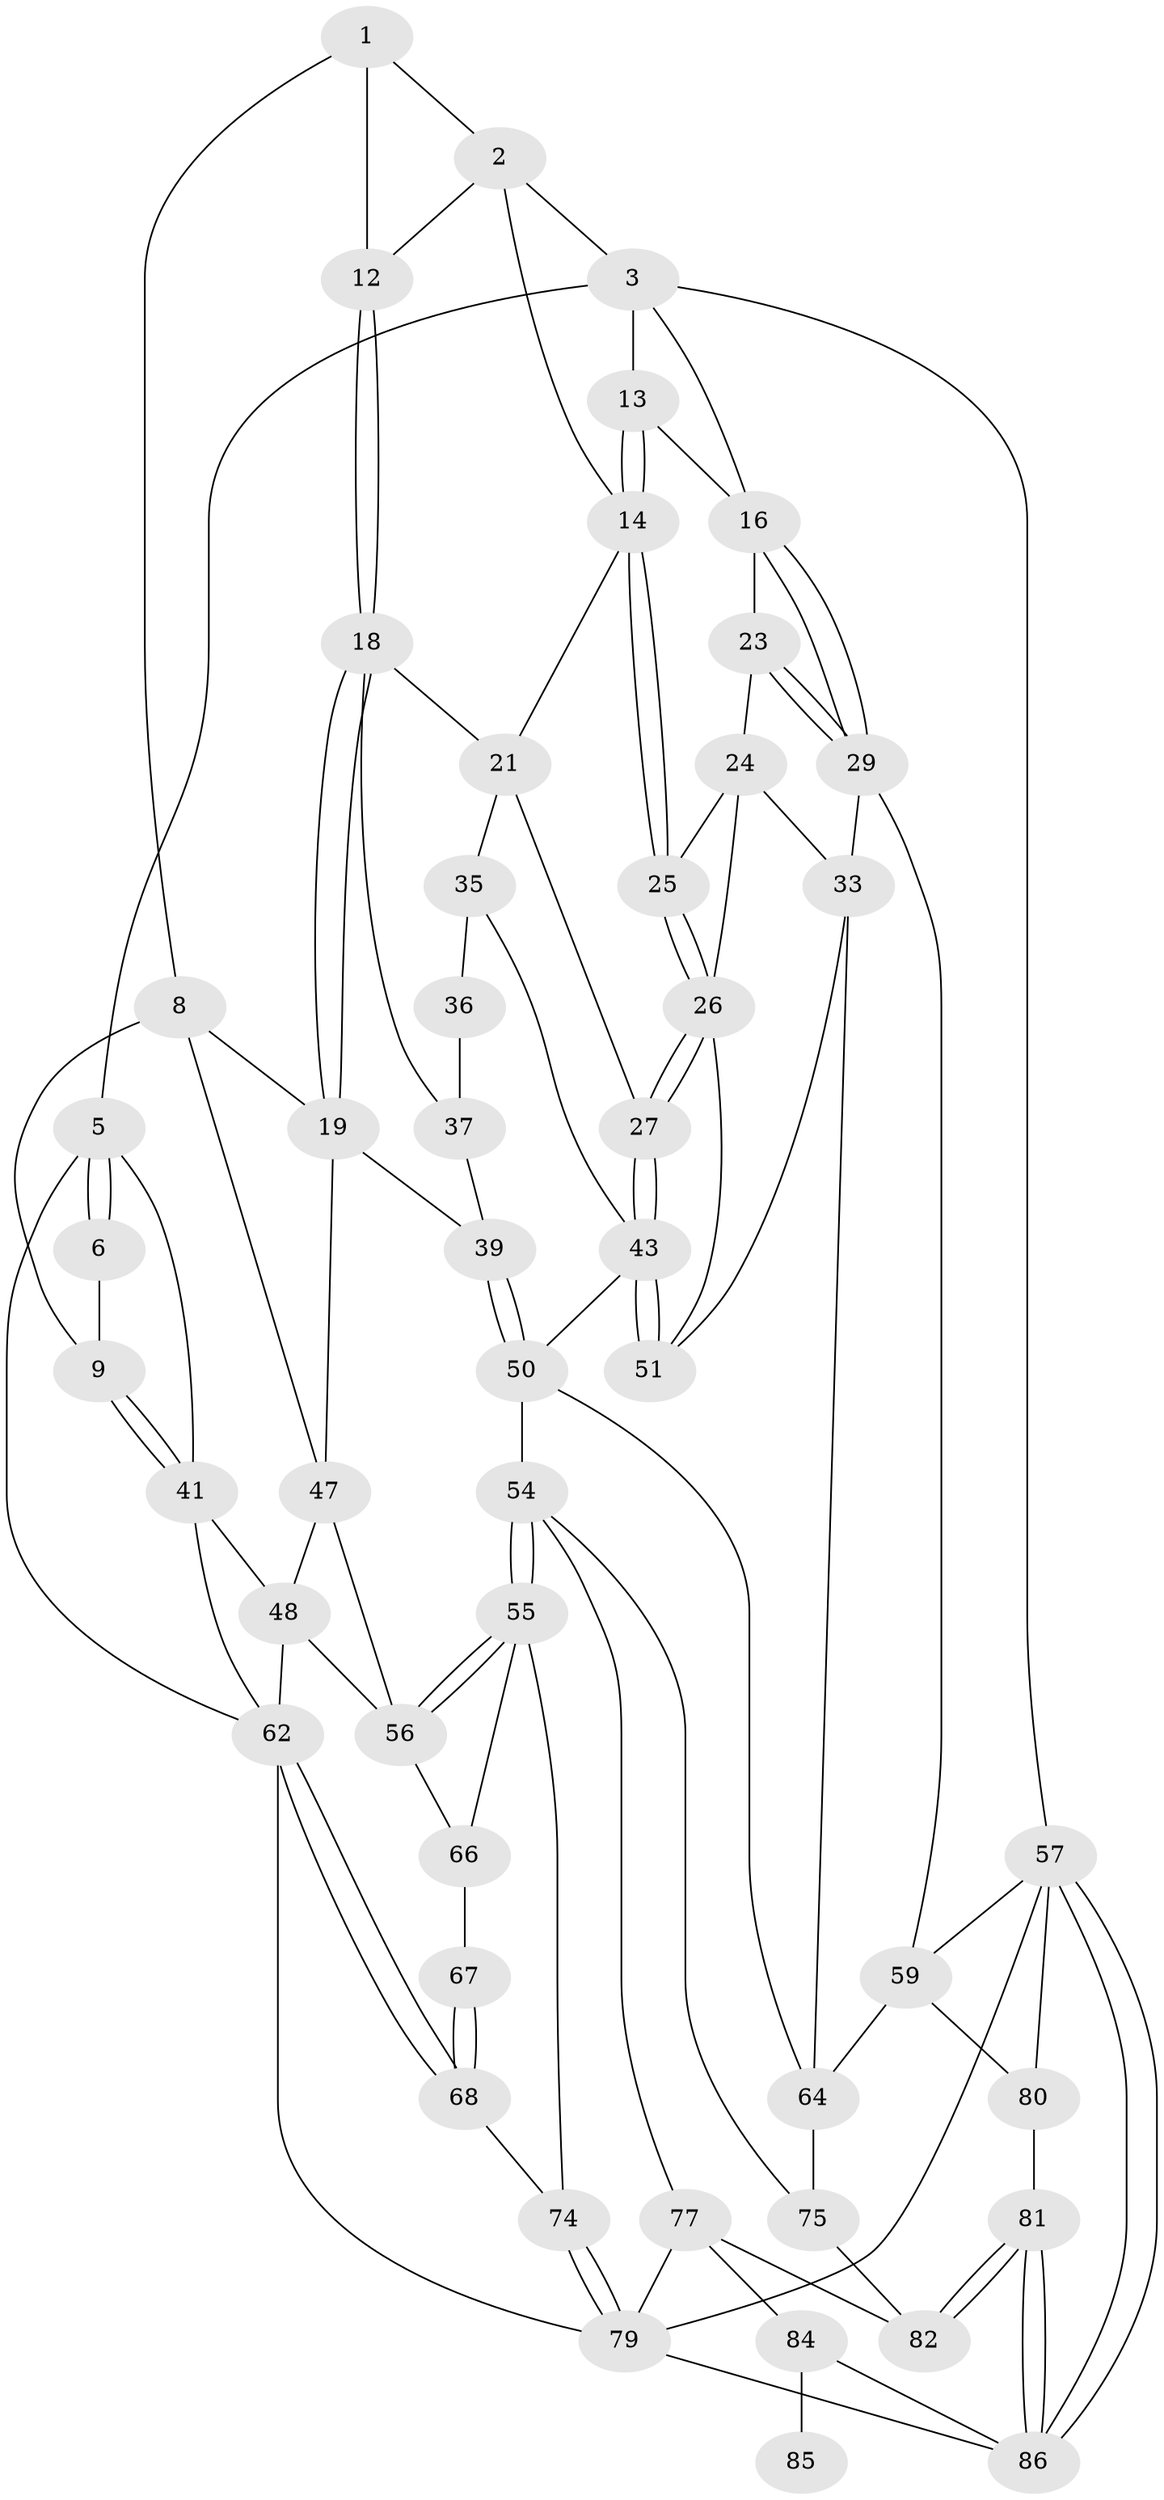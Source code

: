 // original degree distribution, {3: 0.033707865168539325, 4: 0.23595505617977527, 5: 0.5056179775280899, 6: 0.2247191011235955}
// Generated by graph-tools (version 1.1) at 2025/42/03/06/25 10:42:36]
// undirected, 51 vertices, 111 edges
graph export_dot {
graph [start="1"]
  node [color=gray90,style=filled];
  1 [pos="+0.32752339067183417+0",super="+7"];
  2 [pos="+0.6862606361830721+0",super="+11"];
  3 [pos="+1+0",super="+4"];
  5 [pos="+0+0",super="+34"];
  6 [pos="+0.03779726830080641+0",super="+10"];
  8 [pos="+0.18519502084123043+0.15896713576151023",super="+20"];
  9 [pos="+0.15004877524158988+0.14594911221016219"];
  12 [pos="+0.40900305809586807+0.0923950180781397"];
  13 [pos="+0.8476711278321244+0.10326345805642968"];
  14 [pos="+0.8108191513644338+0.14707318149574075",super="+15"];
  16 [pos="+1+0",super="+17"];
  18 [pos="+0.42665823971746025+0.15475929508161743",super="+22"];
  19 [pos="+0.32963432250000657+0.2209815143545634",super="+40"];
  21 [pos="+0.621731159170689+0.13447030976153565",super="+28"];
  23 [pos="+0.9093157500404578+0.1764755443526409"];
  24 [pos="+0.8789584272202983+0.19223687780511953",super="+30"];
  25 [pos="+0.8188682732260262+0.16069530060353146"];
  26 [pos="+0.7471575001505024+0.265572365697694",super="+31"];
  27 [pos="+0.7203236083830807+0.2721059646008555"];
  29 [pos="+1+0.4214188139691054",super="+32"];
  33 [pos="+1+0.47405974907937476",super="+52"];
  35 [pos="+0.6107312126144911+0.20744411641292107",super="+45"];
  36 [pos="+0.5591990334377325+0.2690552781283251",super="+46"];
  37 [pos="+0.477112257790053+0.2076303563319599",super="+38"];
  39 [pos="+0.46784258174000753+0.40089868923663696"];
  41 [pos="+0+0.4066054519739513",super="+42"];
  43 [pos="+0.6551648133127751+0.4467010231394056",super="+44"];
  47 [pos="+0.2086116303463951+0.2671112898090467",super="+49"];
  48 [pos="+0.008520049100437709+0.4165833096890248",super="+61"];
  50 [pos="+0.5723249683914009+0.472632248059102",super="+53"];
  51 [pos="+0.6980035745274086+0.4629009552243867"];
  54 [pos="+0.47437515581729023+0.6740829619536264",super="+76"];
  55 [pos="+0.40152366956536334+0.6731111089214695",super="+69"];
  56 [pos="+0.25238946866307976+0.49837980732416737",super="+60"];
  57 [pos="+1+1",super="+58"];
  59 [pos="+1+1",super="+72"];
  62 [pos="+0+0.7857706253817088",super="+63"];
  64 [pos="+0.7933124746667951+0.7018636543896862",super="+65"];
  66 [pos="+0.19579289849388895+0.603342175518039",super="+70"];
  67 [pos="+0.1874710133713827+0.664485611162715",super="+71"];
  68 [pos="+0.03150118026796322+0.8049037608295588",super="+73"];
  74 [pos="+0.27257063642839874+0.9731684602534946"];
  75 [pos="+0.6347776366131065+0.8062935736326036"];
  77 [pos="+0.4923559798501211+0.8841246687245924",super="+78"];
  79 [pos="+0.32691163620841457+1",super="+89"];
  80 [pos="+0.7447350934743584+0.8795172060865588"];
  81 [pos="+0.7245128210899779+0.8992088996633845"];
  82 [pos="+0.6691166727485915+0.8871360236178494",super="+83"];
  84 [pos="+0.6072382744671937+0.9512882605839675",super="+88"];
  85 [pos="+0.6484660425790936+0.914095986218018"];
  86 [pos="+0.7853811084619636+1",super="+87"];
  1 -- 2;
  1 -- 8;
  1 -- 12;
  2 -- 3;
  2 -- 12;
  2 -- 14;
  3 -- 13;
  3 -- 16;
  3 -- 57;
  3 -- 5;
  5 -- 6 [weight=2];
  5 -- 6;
  5 -- 41;
  5 -- 62;
  6 -- 9;
  8 -- 9;
  8 -- 19;
  8 -- 47;
  9 -- 41;
  9 -- 41;
  12 -- 18;
  12 -- 18;
  13 -- 14;
  13 -- 14;
  13 -- 16;
  14 -- 25;
  14 -- 25;
  14 -- 21;
  16 -- 29;
  16 -- 29;
  16 -- 23;
  18 -- 19;
  18 -- 19;
  18 -- 37;
  18 -- 21;
  19 -- 47;
  19 -- 39;
  21 -- 35;
  21 -- 27;
  23 -- 24;
  23 -- 29;
  23 -- 29;
  24 -- 25;
  24 -- 33;
  24 -- 26;
  25 -- 26;
  25 -- 26;
  26 -- 27;
  26 -- 27;
  26 -- 51;
  27 -- 43;
  27 -- 43;
  29 -- 33;
  29 -- 59;
  33 -- 64;
  33 -- 51;
  35 -- 36 [weight=2];
  35 -- 43;
  36 -- 37 [weight=2];
  37 -- 39;
  39 -- 50;
  39 -- 50;
  41 -- 48;
  41 -- 62;
  43 -- 51;
  43 -- 51;
  43 -- 50;
  47 -- 48;
  47 -- 56;
  48 -- 62;
  48 -- 56;
  50 -- 54;
  50 -- 64;
  54 -- 55;
  54 -- 55;
  54 -- 75;
  54 -- 77;
  55 -- 56;
  55 -- 56;
  55 -- 74;
  55 -- 66;
  56 -- 66;
  57 -- 86;
  57 -- 86;
  57 -- 79;
  57 -- 80;
  57 -- 59;
  59 -- 64;
  59 -- 80;
  62 -- 68;
  62 -- 68;
  62 -- 79;
  64 -- 75;
  66 -- 67 [weight=2];
  67 -- 68 [weight=2];
  67 -- 68;
  68 -- 74;
  74 -- 79;
  74 -- 79;
  75 -- 82;
  77 -- 84;
  77 -- 79;
  77 -- 82;
  79 -- 86;
  80 -- 81;
  81 -- 82;
  81 -- 82;
  81 -- 86;
  81 -- 86;
  84 -- 85 [weight=2];
  84 -- 86;
}
